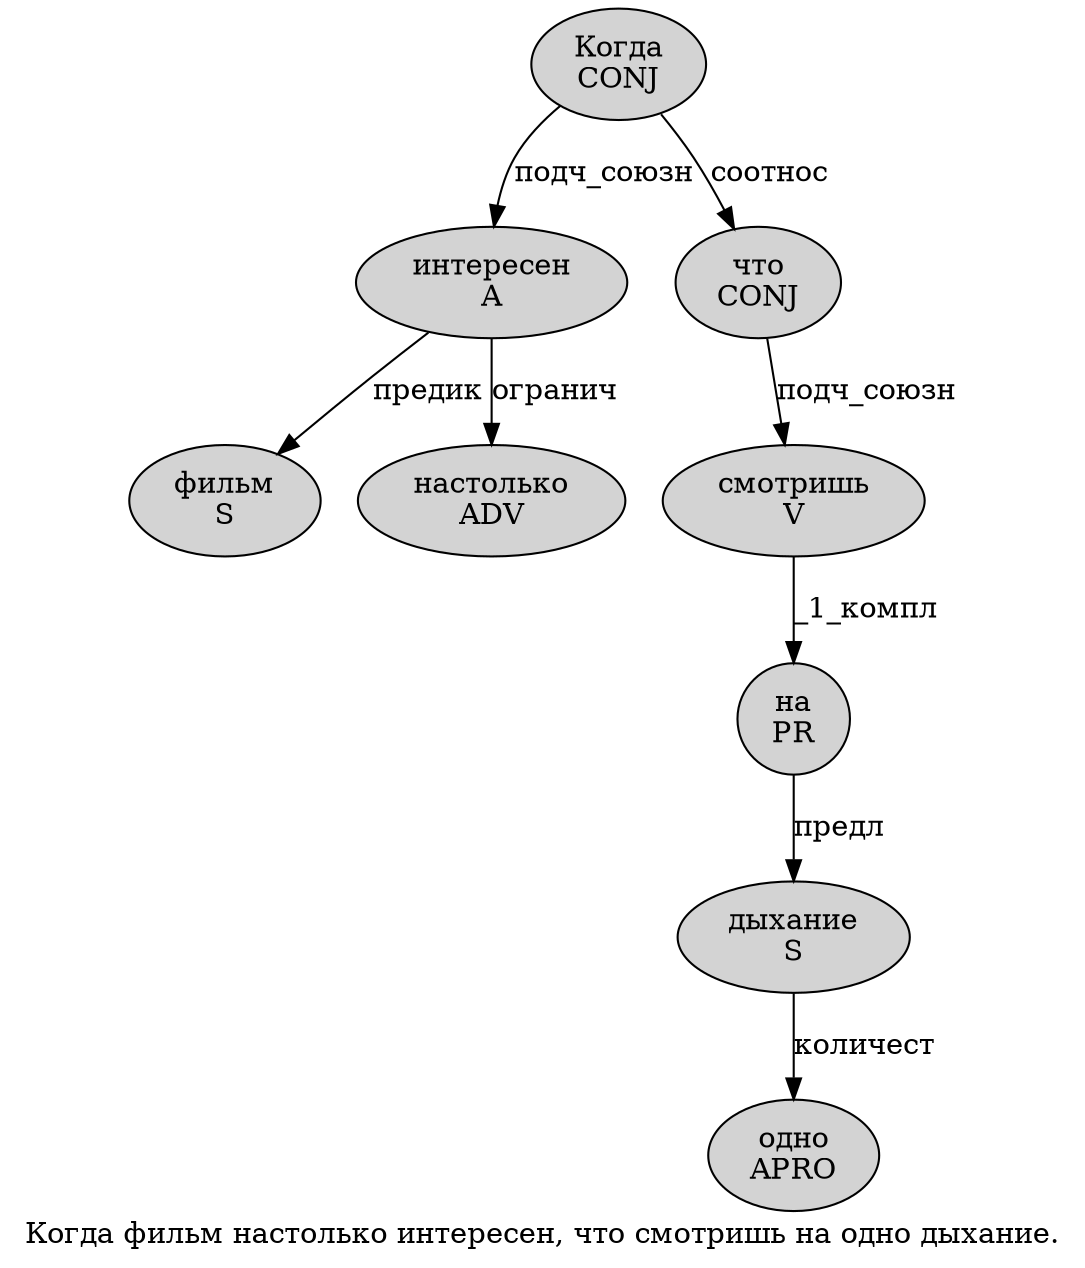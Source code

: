 digraph SENTENCE_1920 {
	graph [label="Когда фильм настолько интересен, что смотришь на одно дыхание."]
	node [style=filled]
		0 [label="Когда
CONJ" color="" fillcolor=lightgray penwidth=1 shape=ellipse]
		1 [label="фильм
S" color="" fillcolor=lightgray penwidth=1 shape=ellipse]
		2 [label="настолько
ADV" color="" fillcolor=lightgray penwidth=1 shape=ellipse]
		3 [label="интересен
A" color="" fillcolor=lightgray penwidth=1 shape=ellipse]
		5 [label="что
CONJ" color="" fillcolor=lightgray penwidth=1 shape=ellipse]
		6 [label="смотришь
V" color="" fillcolor=lightgray penwidth=1 shape=ellipse]
		7 [label="на
PR" color="" fillcolor=lightgray penwidth=1 shape=ellipse]
		8 [label="одно
APRO" color="" fillcolor=lightgray penwidth=1 shape=ellipse]
		9 [label="дыхание
S" color="" fillcolor=lightgray penwidth=1 shape=ellipse]
			3 -> 1 [label="предик"]
			3 -> 2 [label="огранич"]
			0 -> 3 [label="подч_союзн"]
			0 -> 5 [label="соотнос"]
			6 -> 7 [label="_1_компл"]
			5 -> 6 [label="подч_союзн"]
			7 -> 9 [label="предл"]
			9 -> 8 [label="количест"]
}
